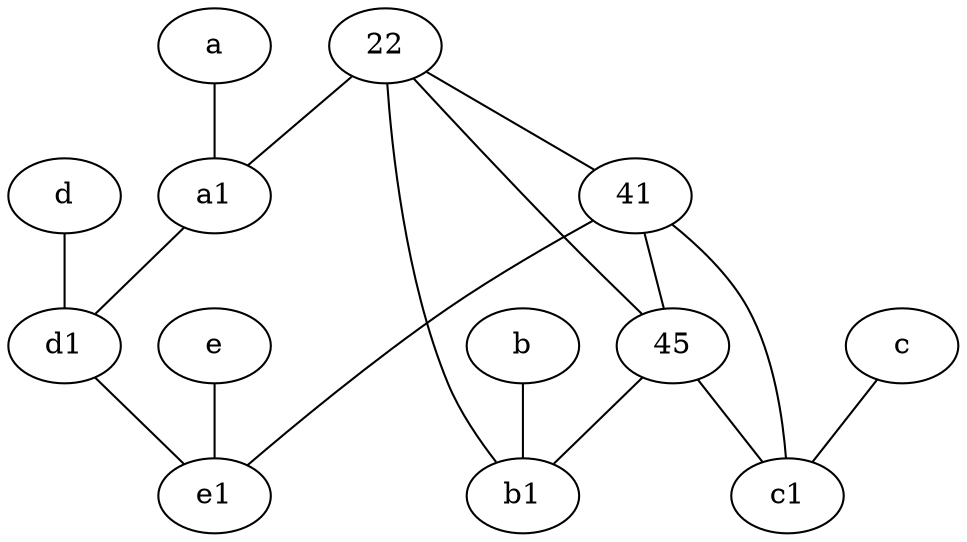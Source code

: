 graph {
	node [labelfontsize=50]
	e [labelfontsize=50 pos="7,9!"]
	b [labelfontsize=50 pos="10,4!"]
	22 [labelfontsize=50]
	41 [labelfontsize=50]
	45 [labelfontsize=50]
	a [labelfontsize=50 pos="8,2!"]
	a1 [labelfontsize=50 pos="8,3!"]
	d1 [labelfontsize=50 pos="3,5!"]
	d [labelfontsize=50 pos="2,5!"]
	c [labelfontsize=50 pos="4.5,2!"]
	b1 [labelfontsize=50 pos="9,4!"]
	e1 [labelfontsize=50 pos="7,7!"]
	c1 [labelfontsize=50 pos="4.5,3!"]
	c -- c1
	b -- b1
	a1 -- d1
	45 -- c1
	22 -- b1
	22 -- 41
	41 -- e1
	d1 -- e1
	45 -- b1
	41 -- c1
	41 -- 45
	e -- e1
	a -- a1
	22 -- a1
	d -- d1
	22 -- 45
}
